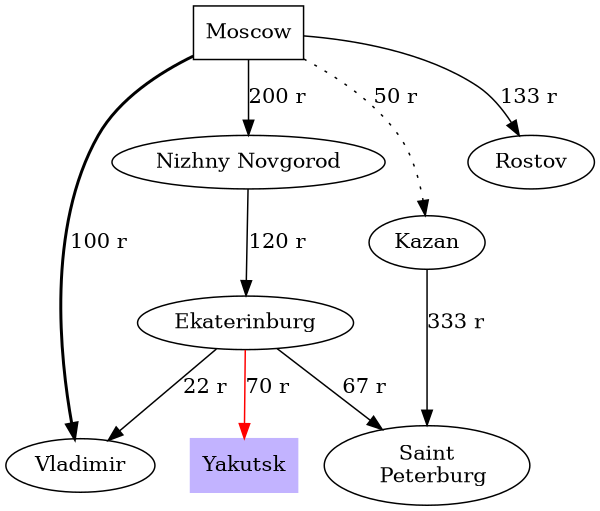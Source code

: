 digraph G {

  size="4,4"

  v0 [label="Moscow",shape="box"]
  v1 [label="Nizhny Novgorod"]
  v2 [label="Ekaterinburg"]
  v3 [label="Kazan"]
  v4 [label="Rostov"]
  v5 [label="Saint
  Peterburg"]
  v6 [label="Vladimir"]
  v7 [label="Yakutsk",shape="box",style="filled",color=".7 .3 1.0"]

  v0 -> v1 [weight="8",label="200 r"]
  v1 -> v2 [label="120 r"]
  v2 -> v7 [color="red",label="70 r"]
  v0 -> v3 [style="dotted",label="50 r"]
  v0 -> v6 [style="bold",label="100 r"]
  v0 -> v4 [label="133 r"]
  v2 -> v5 [label="67 r"]
  v2 -> v6 [label="22 r"]
  v3 -> v5 [label="333 r"]

}